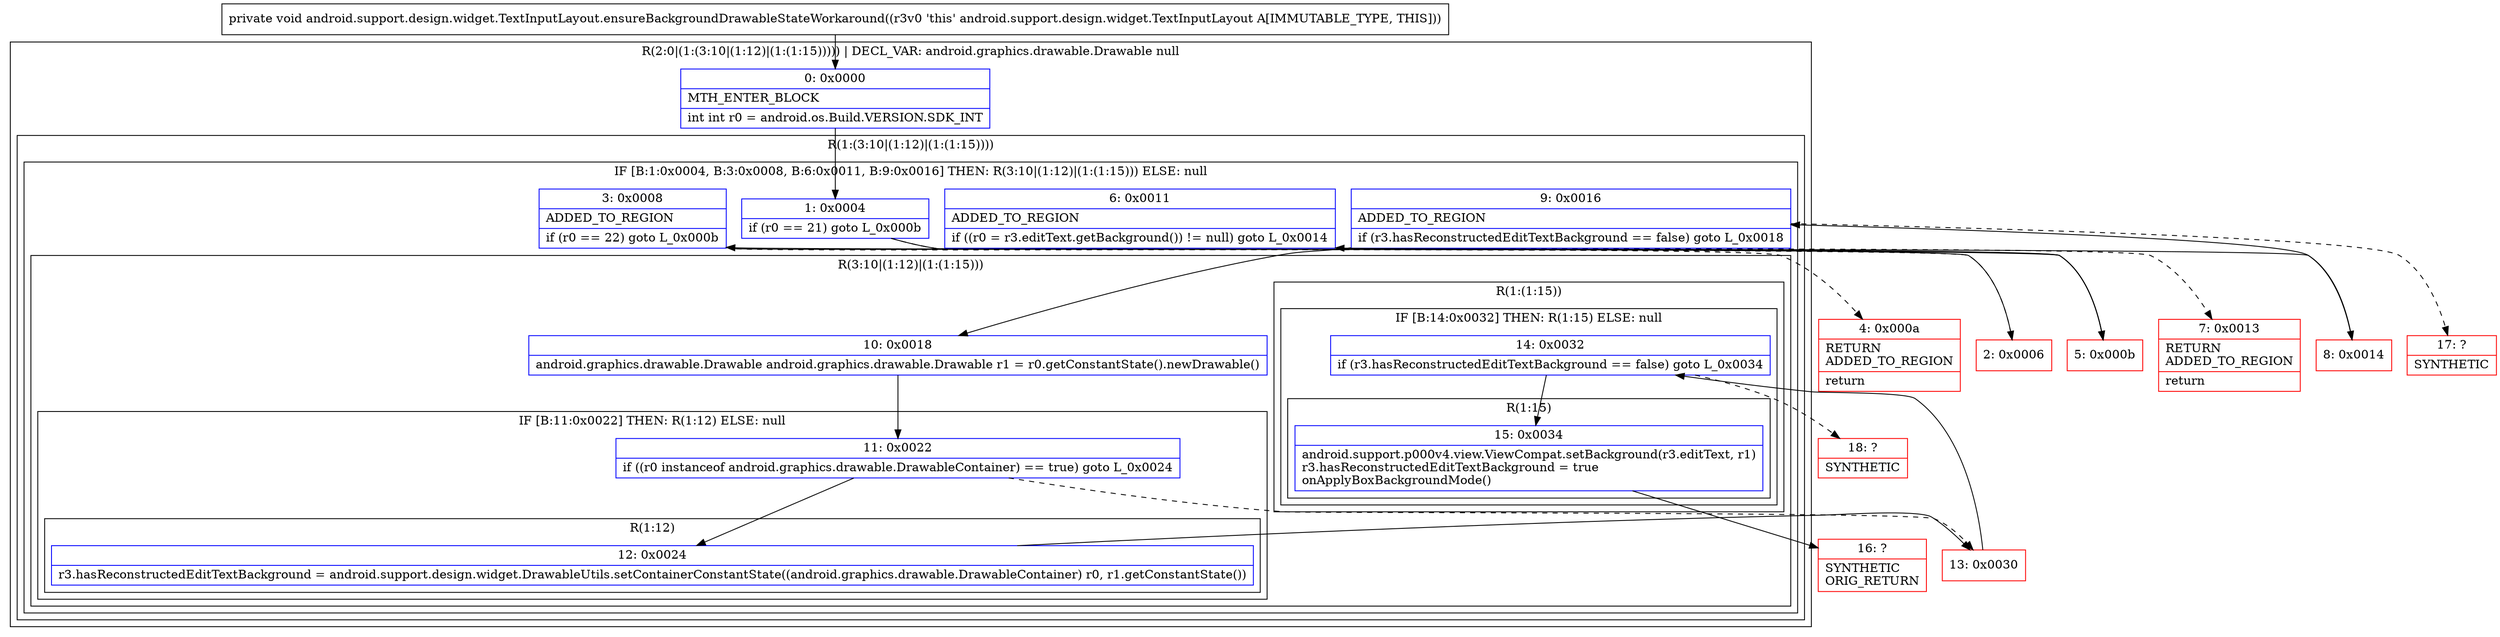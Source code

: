 digraph "CFG forandroid.support.design.widget.TextInputLayout.ensureBackgroundDrawableStateWorkaround()V" {
subgraph cluster_Region_524633230 {
label = "R(2:0|(1:(3:10|(1:12)|(1:(1:15))))) | DECL_VAR: android.graphics.drawable.Drawable null\l";
node [shape=record,color=blue];
Node_0 [shape=record,label="{0\:\ 0x0000|MTH_ENTER_BLOCK\l|int int r0 = android.os.Build.VERSION.SDK_INT\l}"];
subgraph cluster_Region_873495995 {
label = "R(1:(3:10|(1:12)|(1:(1:15))))";
node [shape=record,color=blue];
subgraph cluster_IfRegion_2146957701 {
label = "IF [B:1:0x0004, B:3:0x0008, B:6:0x0011, B:9:0x0016] THEN: R(3:10|(1:12)|(1:(1:15))) ELSE: null";
node [shape=record,color=blue];
Node_1 [shape=record,label="{1\:\ 0x0004|if (r0 == 21) goto L_0x000b\l}"];
Node_3 [shape=record,label="{3\:\ 0x0008|ADDED_TO_REGION\l|if (r0 == 22) goto L_0x000b\l}"];
Node_6 [shape=record,label="{6\:\ 0x0011|ADDED_TO_REGION\l|if ((r0 = r3.editText.getBackground()) != null) goto L_0x0014\l}"];
Node_9 [shape=record,label="{9\:\ 0x0016|ADDED_TO_REGION\l|if (r3.hasReconstructedEditTextBackground == false) goto L_0x0018\l}"];
subgraph cluster_Region_1170916681 {
label = "R(3:10|(1:12)|(1:(1:15)))";
node [shape=record,color=blue];
Node_10 [shape=record,label="{10\:\ 0x0018|android.graphics.drawable.Drawable android.graphics.drawable.Drawable r1 = r0.getConstantState().newDrawable()\l}"];
subgraph cluster_IfRegion_650088804 {
label = "IF [B:11:0x0022] THEN: R(1:12) ELSE: null";
node [shape=record,color=blue];
Node_11 [shape=record,label="{11\:\ 0x0022|if ((r0 instanceof android.graphics.drawable.DrawableContainer) == true) goto L_0x0024\l}"];
subgraph cluster_Region_360227316 {
label = "R(1:12)";
node [shape=record,color=blue];
Node_12 [shape=record,label="{12\:\ 0x0024|r3.hasReconstructedEditTextBackground = android.support.design.widget.DrawableUtils.setContainerConstantState((android.graphics.drawable.DrawableContainer) r0, r1.getConstantState())\l}"];
}
}
subgraph cluster_Region_554163802 {
label = "R(1:(1:15))";
node [shape=record,color=blue];
subgraph cluster_IfRegion_1268560049 {
label = "IF [B:14:0x0032] THEN: R(1:15) ELSE: null";
node [shape=record,color=blue];
Node_14 [shape=record,label="{14\:\ 0x0032|if (r3.hasReconstructedEditTextBackground == false) goto L_0x0034\l}"];
subgraph cluster_Region_539813601 {
label = "R(1:15)";
node [shape=record,color=blue];
Node_15 [shape=record,label="{15\:\ 0x0034|android.support.p000v4.view.ViewCompat.setBackground(r3.editText, r1)\lr3.hasReconstructedEditTextBackground = true\lonApplyBoxBackgroundMode()\l}"];
}
}
}
}
}
}
}
Node_2 [shape=record,color=red,label="{2\:\ 0x0006}"];
Node_4 [shape=record,color=red,label="{4\:\ 0x000a|RETURN\lADDED_TO_REGION\l|return\l}"];
Node_5 [shape=record,color=red,label="{5\:\ 0x000b}"];
Node_7 [shape=record,color=red,label="{7\:\ 0x0013|RETURN\lADDED_TO_REGION\l|return\l}"];
Node_8 [shape=record,color=red,label="{8\:\ 0x0014}"];
Node_13 [shape=record,color=red,label="{13\:\ 0x0030}"];
Node_16 [shape=record,color=red,label="{16\:\ ?|SYNTHETIC\lORIG_RETURN\l}"];
Node_17 [shape=record,color=red,label="{17\:\ ?|SYNTHETIC\l}"];
Node_18 [shape=record,color=red,label="{18\:\ ?|SYNTHETIC\l}"];
MethodNode[shape=record,label="{private void android.support.design.widget.TextInputLayout.ensureBackgroundDrawableStateWorkaround((r3v0 'this' android.support.design.widget.TextInputLayout A[IMMUTABLE_TYPE, THIS])) }"];
MethodNode -> Node_0;
Node_0 -> Node_1;
Node_1 -> Node_2[style=dashed];
Node_1 -> Node_5;
Node_3 -> Node_4[style=dashed];
Node_3 -> Node_5;
Node_6 -> Node_7[style=dashed];
Node_6 -> Node_8;
Node_9 -> Node_10;
Node_9 -> Node_17[style=dashed];
Node_10 -> Node_11;
Node_11 -> Node_12;
Node_11 -> Node_13[style=dashed];
Node_12 -> Node_13;
Node_14 -> Node_15;
Node_14 -> Node_18[style=dashed];
Node_15 -> Node_16;
Node_2 -> Node_3;
Node_5 -> Node_6;
Node_8 -> Node_9;
Node_13 -> Node_14;
}

